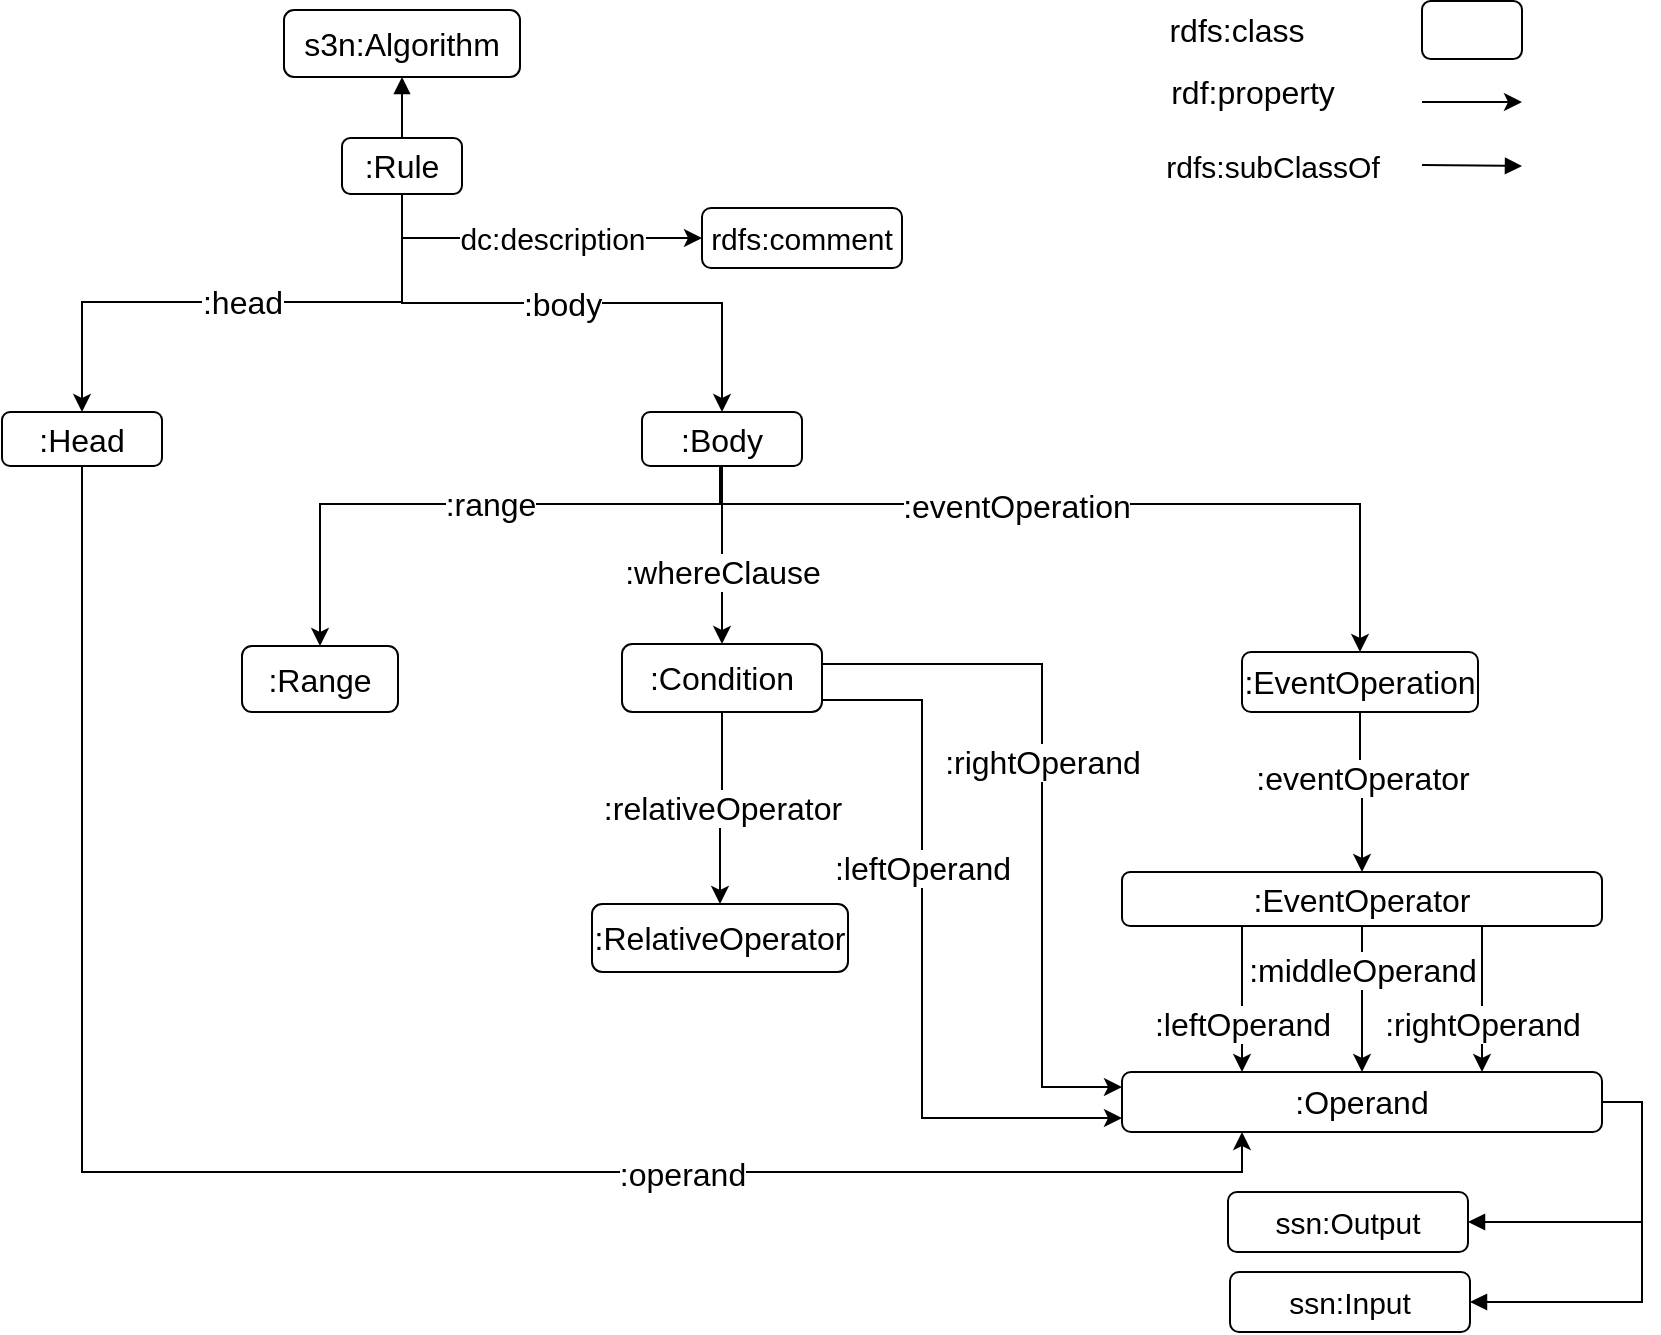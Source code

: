<mxfile version="14.9.7" type="github">
  <diagram id="hXH0b08AQQ2d4b1TRlAv" name="Page-1">
    <mxGraphModel dx="877" dy="943" grid="1" gridSize="10" guides="1" tooltips="1" connect="1" arrows="1" fold="1" page="1" pageScale="1" pageWidth="850" pageHeight="1100" math="0" shadow="0">
      <root>
        <mxCell id="0" />
        <mxCell id="1" parent="0" />
        <mxCell id="CYrAf00t9bVjjDzuwgGf-1" value="&lt;div style=&quot;font-size: 16px&quot;&gt;:head&lt;/div&gt;" style="edgeStyle=orthogonalEdgeStyle;rounded=0;orthogonalLoop=1;jettySize=auto;html=1;exitX=0.5;exitY=1;exitDx=0;exitDy=0;entryX=0.5;entryY=0;entryDx=0;entryDy=0;fontSize=16;" parent="1" source="CYrAf00t9bVjjDzuwgGf-4" target="CYrAf00t9bVjjDzuwgGf-7" edge="1">
          <mxGeometry relative="1" as="geometry">
            <Array as="points">
              <mxPoint x="1190" y="175" />
              <mxPoint x="1030" y="175" />
            </Array>
          </mxGeometry>
        </mxCell>
        <mxCell id="CYrAf00t9bVjjDzuwgGf-2" value=":body" style="edgeStyle=orthogonalEdgeStyle;rounded=0;orthogonalLoop=1;jettySize=auto;html=1;exitX=0.5;exitY=1;exitDx=0;exitDy=0;entryX=0.5;entryY=0;entryDx=0;entryDy=0;fontSize=16;" parent="1" source="CYrAf00t9bVjjDzuwgGf-4" target="CYrAf00t9bVjjDzuwgGf-13" edge="1">
          <mxGeometry relative="1" as="geometry" />
        </mxCell>
        <mxCell id="CYrAf00t9bVjjDzuwgGf-3" value="" style="edgeStyle=orthogonalEdgeStyle;rounded=0;orthogonalLoop=1;jettySize=auto;html=1;fontSize=16;endArrow=block;endFill=1;" parent="1" source="CYrAf00t9bVjjDzuwgGf-4" target="CYrAf00t9bVjjDzuwgGf-36" edge="1">
          <mxGeometry relative="1" as="geometry" />
        </mxCell>
        <mxCell id="CYrAf00t9bVjjDzuwgGf-4" value=":Rule" style="rounded=1;whiteSpace=wrap;html=1;fontSize=16;" parent="1" vertex="1">
          <mxGeometry x="1160" y="93" width="60" height="28" as="geometry" />
        </mxCell>
        <mxCell id="CYrAf00t9bVjjDzuwgGf-5" style="edgeStyle=orthogonalEdgeStyle;rounded=0;orthogonalLoop=1;jettySize=auto;html=1;exitX=0.5;exitY=1;exitDx=0;exitDy=0;entryX=0.25;entryY=1;entryDx=0;entryDy=0;fontSize=16;" parent="1" source="CYrAf00t9bVjjDzuwgGf-7" target="CYrAf00t9bVjjDzuwgGf-31" edge="1">
          <mxGeometry relative="1" as="geometry" />
        </mxCell>
        <mxCell id="CYrAf00t9bVjjDzuwgGf-6" value=":operand" style="edgeLabel;html=1;align=center;verticalAlign=middle;resizable=0;points=[];fontSize=16;" parent="CYrAf00t9bVjjDzuwgGf-5" vertex="1" connectable="0">
          <mxGeometry x="0.369" y="-1" relative="1" as="geometry">
            <mxPoint as="offset" />
          </mxGeometry>
        </mxCell>
        <mxCell id="CYrAf00t9bVjjDzuwgGf-7" value=":Head" style="rounded=1;whiteSpace=wrap;html=1;fontSize=16;" parent="1" vertex="1">
          <mxGeometry x="990" y="230" width="80" height="27" as="geometry" />
        </mxCell>
        <mxCell id="CYrAf00t9bVjjDzuwgGf-8" style="edgeStyle=orthogonalEdgeStyle;rounded=0;orthogonalLoop=1;jettySize=auto;html=1;exitX=0.5;exitY=1;exitDx=0;exitDy=0;fontSize=16;" parent="1" source="CYrAf00t9bVjjDzuwgGf-13" target="CYrAf00t9bVjjDzuwgGf-16" edge="1">
          <mxGeometry relative="1" as="geometry">
            <Array as="points">
              <mxPoint x="1349" y="276" />
              <mxPoint x="1669" y="276" />
            </Array>
          </mxGeometry>
        </mxCell>
        <mxCell id="CYrAf00t9bVjjDzuwgGf-9" value=":eventOperation" style="edgeLabel;html=1;align=center;verticalAlign=middle;resizable=0;points=[];fontSize=16;" parent="CYrAf00t9bVjjDzuwgGf-8" vertex="1" connectable="0">
          <mxGeometry x="-0.579" y="-1" relative="1" as="geometry">
            <mxPoint x="81" as="offset" />
          </mxGeometry>
        </mxCell>
        <mxCell id="CYrAf00t9bVjjDzuwgGf-10" value=":whereClause" style="edgeStyle=orthogonalEdgeStyle;rounded=0;orthogonalLoop=1;jettySize=auto;html=1;exitX=0.5;exitY=1;exitDx=0;exitDy=0;entryX=0.5;entryY=0;entryDx=0;entryDy=0;fontSize=16;" parent="1" source="CYrAf00t9bVjjDzuwgGf-13" target="CYrAf00t9bVjjDzuwgGf-20" edge="1">
          <mxGeometry x="0.191" relative="1" as="geometry">
            <mxPoint as="offset" />
          </mxGeometry>
        </mxCell>
        <mxCell id="CYrAf00t9bVjjDzuwgGf-11" style="edgeStyle=orthogonalEdgeStyle;rounded=0;orthogonalLoop=1;jettySize=auto;html=1;exitX=0.5;exitY=1;exitDx=0;exitDy=0;fontSize=16;entryX=0.5;entryY=0;entryDx=0;entryDy=0;" parent="1" source="CYrAf00t9bVjjDzuwgGf-13" target="CYrAf00t9bVjjDzuwgGf-21" edge="1">
          <mxGeometry relative="1" as="geometry">
            <Array as="points">
              <mxPoint x="1349" y="276" />
              <mxPoint x="1129" y="276" />
            </Array>
          </mxGeometry>
        </mxCell>
        <mxCell id="CYrAf00t9bVjjDzuwgGf-12" value=":range" style="edgeLabel;html=1;align=center;verticalAlign=middle;resizable=0;points=[];fontSize=16;" parent="CYrAf00t9bVjjDzuwgGf-11" vertex="1" connectable="0">
          <mxGeometry x="0.184" y="3" relative="1" as="geometry">
            <mxPoint x="37" y="-3" as="offset" />
          </mxGeometry>
        </mxCell>
        <mxCell id="CYrAf00t9bVjjDzuwgGf-13" value=":Body" style="rounded=1;whiteSpace=wrap;html=1;fontSize=16;" parent="1" vertex="1">
          <mxGeometry x="1310" y="230" width="80" height="27" as="geometry" />
        </mxCell>
        <mxCell id="CYrAf00t9bVjjDzuwgGf-14" style="edgeStyle=orthogonalEdgeStyle;rounded=0;orthogonalLoop=1;jettySize=auto;html=1;exitX=0.5;exitY=1;exitDx=0;exitDy=0;entryX=0.5;entryY=0;entryDx=0;entryDy=0;fontSize=16;" parent="1" source="CYrAf00t9bVjjDzuwgGf-16" target="CYrAf00t9bVjjDzuwgGf-25" edge="1">
          <mxGeometry relative="1" as="geometry" />
        </mxCell>
        <mxCell id="CYrAf00t9bVjjDzuwgGf-15" value=":eventOperator" style="edgeLabel;html=1;align=center;verticalAlign=middle;resizable=0;points=[];fontSize=16;" parent="CYrAf00t9bVjjDzuwgGf-14" vertex="1" connectable="0">
          <mxGeometry x="-0.19" y="-3" relative="1" as="geometry">
            <mxPoint x="4" as="offset" />
          </mxGeometry>
        </mxCell>
        <mxCell id="CYrAf00t9bVjjDzuwgGf-16" value="&lt;font style=&quot;font-size: 16px&quot;&gt;:EventOperation&lt;/font&gt;" style="rounded=1;whiteSpace=wrap;html=1;fontSize=16;" parent="1" vertex="1">
          <mxGeometry x="1610" y="350" width="118" height="30" as="geometry" />
        </mxCell>
        <mxCell id="CYrAf00t9bVjjDzuwgGf-17" value=":relativeOperator" style="edgeStyle=orthogonalEdgeStyle;rounded=0;orthogonalLoop=1;jettySize=auto;html=1;exitX=0.5;exitY=1;exitDx=0;exitDy=0;entryX=0.5;entryY=0;entryDx=0;entryDy=0;fontSize=16;" parent="1" source="CYrAf00t9bVjjDzuwgGf-20" target="CYrAf00t9bVjjDzuwgGf-26" edge="1">
          <mxGeometry relative="1" as="geometry" />
        </mxCell>
        <mxCell id="CYrAf00t9bVjjDzuwgGf-18" value=":leftOperand" style="edgeStyle=orthogonalEdgeStyle;rounded=0;orthogonalLoop=1;jettySize=auto;html=1;exitX=1;exitY=0.75;exitDx=0;exitDy=0;entryX=0;entryY=0.75;entryDx=0;entryDy=0;fontSize=16;" parent="1" source="CYrAf00t9bVjjDzuwgGf-20" target="CYrAf00t9bVjjDzuwgGf-31" edge="1">
          <mxGeometry x="-0.25" relative="1" as="geometry">
            <Array as="points">
              <mxPoint x="1400" y="374" />
              <mxPoint x="1450" y="374" />
              <mxPoint x="1450" y="583" />
              <mxPoint x="1550" y="583" />
            </Array>
            <mxPoint as="offset" />
            <mxPoint x="1408" y="373.75" as="sourcePoint" />
            <mxPoint x="1550" y="587.75" as="targetPoint" />
          </mxGeometry>
        </mxCell>
        <mxCell id="CYrAf00t9bVjjDzuwgGf-19" value=":rightOperand" style="edgeStyle=orthogonalEdgeStyle;rounded=0;orthogonalLoop=1;jettySize=auto;html=1;exitX=1;exitY=0.25;exitDx=0;exitDy=0;fontSize=16;entryX=0;entryY=0.25;entryDx=0;entryDy=0;" parent="1" source="CYrAf00t9bVjjDzuwgGf-20" target="CYrAf00t9bVjjDzuwgGf-31" edge="1">
          <mxGeometry x="-0.116" relative="1" as="geometry">
            <Array as="points">
              <mxPoint x="1408" y="356" />
              <mxPoint x="1510" y="356" />
              <mxPoint x="1510" y="568" />
              <mxPoint x="1550" y="568" />
            </Array>
            <mxPoint as="offset" />
            <mxPoint x="1510" y="520" as="targetPoint" />
          </mxGeometry>
        </mxCell>
        <mxCell id="CYrAf00t9bVjjDzuwgGf-20" value=":Condition" style="rounded=1;whiteSpace=wrap;html=1;fontSize=16;" parent="1" vertex="1">
          <mxGeometry x="1300" y="346" width="100" height="34" as="geometry" />
        </mxCell>
        <mxCell id="CYrAf00t9bVjjDzuwgGf-21" value=":Range" style="rounded=1;whiteSpace=wrap;html=1;fontSize=16;" parent="1" vertex="1">
          <mxGeometry x="1110" y="347" width="78" height="33" as="geometry" />
        </mxCell>
        <mxCell id="CYrAf00t9bVjjDzuwgGf-22" value=":middleOperand" style="edgeStyle=orthogonalEdgeStyle;rounded=0;orthogonalLoop=1;jettySize=auto;html=1;exitX=0.5;exitY=1;exitDx=0;exitDy=0;entryX=0.5;entryY=0;entryDx=0;entryDy=0;fontSize=16;" parent="1" source="CYrAf00t9bVjjDzuwgGf-25" target="CYrAf00t9bVjjDzuwgGf-31" edge="1">
          <mxGeometry x="-0.397" relative="1" as="geometry">
            <mxPoint as="offset" />
          </mxGeometry>
        </mxCell>
        <mxCell id="CYrAf00t9bVjjDzuwgGf-23" value=":rightOperand" style="edgeStyle=orthogonalEdgeStyle;rounded=0;orthogonalLoop=1;jettySize=auto;html=1;exitX=0.75;exitY=1;exitDx=0;exitDy=0;entryX=0.75;entryY=0;entryDx=0;entryDy=0;fontSize=16;" parent="1" source="CYrAf00t9bVjjDzuwgGf-25" target="CYrAf00t9bVjjDzuwgGf-31" edge="1">
          <mxGeometry x="0.343" relative="1" as="geometry">
            <mxPoint as="offset" />
          </mxGeometry>
        </mxCell>
        <mxCell id="CYrAf00t9bVjjDzuwgGf-24" value=":leftOperand" style="edgeStyle=orthogonalEdgeStyle;rounded=0;orthogonalLoop=1;jettySize=auto;html=1;exitX=0.25;exitY=1;exitDx=0;exitDy=0;entryX=0.25;entryY=0;entryDx=0;entryDy=0;fontSize=16;" parent="1" source="CYrAf00t9bVjjDzuwgGf-25" target="CYrAf00t9bVjjDzuwgGf-31" edge="1">
          <mxGeometry x="0.343" relative="1" as="geometry">
            <Array as="points">
              <mxPoint x="1610" y="487" />
              <mxPoint x="1610" y="560" />
            </Array>
            <mxPoint as="offset" />
          </mxGeometry>
        </mxCell>
        <mxCell id="CYrAf00t9bVjjDzuwgGf-25" value=":EventOperator" style="rounded=1;whiteSpace=wrap;html=1;fontSize=16;" parent="1" vertex="1">
          <mxGeometry x="1550" y="460" width="240" height="27" as="geometry" />
        </mxCell>
        <mxCell id="CYrAf00t9bVjjDzuwgGf-26" value=":RelativeOperator" style="rounded=1;whiteSpace=wrap;html=1;fontSize=16;" parent="1" vertex="1">
          <mxGeometry x="1285" y="476" width="128" height="34" as="geometry" />
        </mxCell>
        <mxCell id="CYrAf00t9bVjjDzuwgGf-27" style="edgeStyle=orthogonalEdgeStyle;rounded=0;orthogonalLoop=1;jettySize=auto;html=1;exitX=1;exitY=0.5;exitDx=0;exitDy=0;entryX=1;entryY=0.5;entryDx=0;entryDy=0;endArrow=block;endFill=1;" parent="1" source="CYrAf00t9bVjjDzuwgGf-31" target="CYrAf00t9bVjjDzuwgGf-39" edge="1">
          <mxGeometry relative="1" as="geometry" />
        </mxCell>
        <mxCell id="CYrAf00t9bVjjDzuwgGf-28" style="edgeStyle=orthogonalEdgeStyle;rounded=0;orthogonalLoop=1;jettySize=auto;html=1;exitX=1;exitY=0.5;exitDx=0;exitDy=0;entryX=1;entryY=0.5;entryDx=0;entryDy=0;endArrow=block;endFill=1;" parent="1" source="CYrAf00t9bVjjDzuwgGf-31" target="CYrAf00t9bVjjDzuwgGf-40" edge="1">
          <mxGeometry relative="1" as="geometry" />
        </mxCell>
        <mxCell id="CYrAf00t9bVjjDzuwgGf-31" value="&lt;font style=&quot;font-size: 16px&quot;&gt;:Operand&lt;/font&gt;" style="rounded=1;whiteSpace=wrap;html=1;fontSize=16;" parent="1" vertex="1">
          <mxGeometry x="1550" y="560" width="240" height="30" as="geometry" />
        </mxCell>
        <mxCell id="CYrAf00t9bVjjDzuwgGf-32" value="" style="rounded=1;whiteSpace=wrap;html=1;fontSize=16;" parent="1" vertex="1">
          <mxGeometry x="1700" y="24.5" width="50" height="29" as="geometry" />
        </mxCell>
        <mxCell id="CYrAf00t9bVjjDzuwgGf-33" value="rdfs:class" style="text;html=1;align=center;verticalAlign=middle;resizable=0;points=[];autosize=1;strokeColor=none;fontSize=16;" parent="1" vertex="1">
          <mxGeometry x="1567" y="29" width="80" height="20" as="geometry" />
        </mxCell>
        <mxCell id="CYrAf00t9bVjjDzuwgGf-34" value="rdf:property" style="text;html=1;align=center;verticalAlign=middle;resizable=0;points=[];autosize=1;strokeColor=none;fontSize=16;" parent="1" vertex="1">
          <mxGeometry x="1565" y="60" width="100" height="20" as="geometry" />
        </mxCell>
        <mxCell id="CYrAf00t9bVjjDzuwgGf-35" value="" style="endArrow=classic;html=1;fontSize=16;" parent="1" edge="1">
          <mxGeometry width="50" height="50" relative="1" as="geometry">
            <mxPoint x="1700" y="75.0" as="sourcePoint" />
            <mxPoint x="1750" y="75.0" as="targetPoint" />
          </mxGeometry>
        </mxCell>
        <mxCell id="CYrAf00t9bVjjDzuwgGf-36" value="s3n:Algorithm" style="rounded=1;whiteSpace=wrap;html=1;fontSize=16;" parent="1" vertex="1">
          <mxGeometry x="1131" y="29" width="118" height="33.5" as="geometry" />
        </mxCell>
        <mxCell id="CYrAf00t9bVjjDzuwgGf-37" value="rdfs:subClassOf" style="text;html=1;align=center;verticalAlign=middle;resizable=0;points=[];autosize=1;strokeColor=none;fontSize=15;" parent="1" vertex="1">
          <mxGeometry x="1565" y="97" width="120" height="20" as="geometry" />
        </mxCell>
        <mxCell id="CYrAf00t9bVjjDzuwgGf-38" value="" style="endArrow=block;html=1;fontSize=16;endFill=1;" parent="1" edge="1">
          <mxGeometry width="50" height="50" relative="1" as="geometry">
            <mxPoint x="1700" y="106.5" as="sourcePoint" />
            <mxPoint x="1750" y="107.0" as="targetPoint" />
          </mxGeometry>
        </mxCell>
        <mxCell id="CYrAf00t9bVjjDzuwgGf-39" value="ssn:Output" style="rounded=1;whiteSpace=wrap;html=1;fontSize=15;" parent="1" vertex="1">
          <mxGeometry x="1603" y="620" width="120" height="30" as="geometry" />
        </mxCell>
        <mxCell id="CYrAf00t9bVjjDzuwgGf-40" value="ssn:Input" style="rounded=1;whiteSpace=wrap;html=1;fontSize=15;" parent="1" vertex="1">
          <mxGeometry x="1604" y="660" width="120" height="30" as="geometry" />
        </mxCell>
        <mxCell id="CYrAf00t9bVjjDzuwgGf-51" value="dc:description" style="edgeStyle=orthogonalEdgeStyle;rounded=0;orthogonalLoop=1;jettySize=auto;html=1;exitX=0.5;exitY=1;exitDx=0;exitDy=0;entryX=0;entryY=0.5;entryDx=0;entryDy=0;fontSize=15;" parent="1" source="CYrAf00t9bVjjDzuwgGf-4" target="CYrAf00t9bVjjDzuwgGf-52" edge="1">
          <mxGeometry x="0.12" relative="1" as="geometry">
            <mxPoint as="offset" />
            <mxPoint x="1249" y="93" as="sourcePoint" />
          </mxGeometry>
        </mxCell>
        <mxCell id="CYrAf00t9bVjjDzuwgGf-52" value="rdfs:comment" style="rounded=1;whiteSpace=wrap;html=1;fontSize=15;" parent="1" vertex="1">
          <mxGeometry x="1340" y="128" width="100" height="30" as="geometry" />
        </mxCell>
      </root>
    </mxGraphModel>
  </diagram>
</mxfile>
